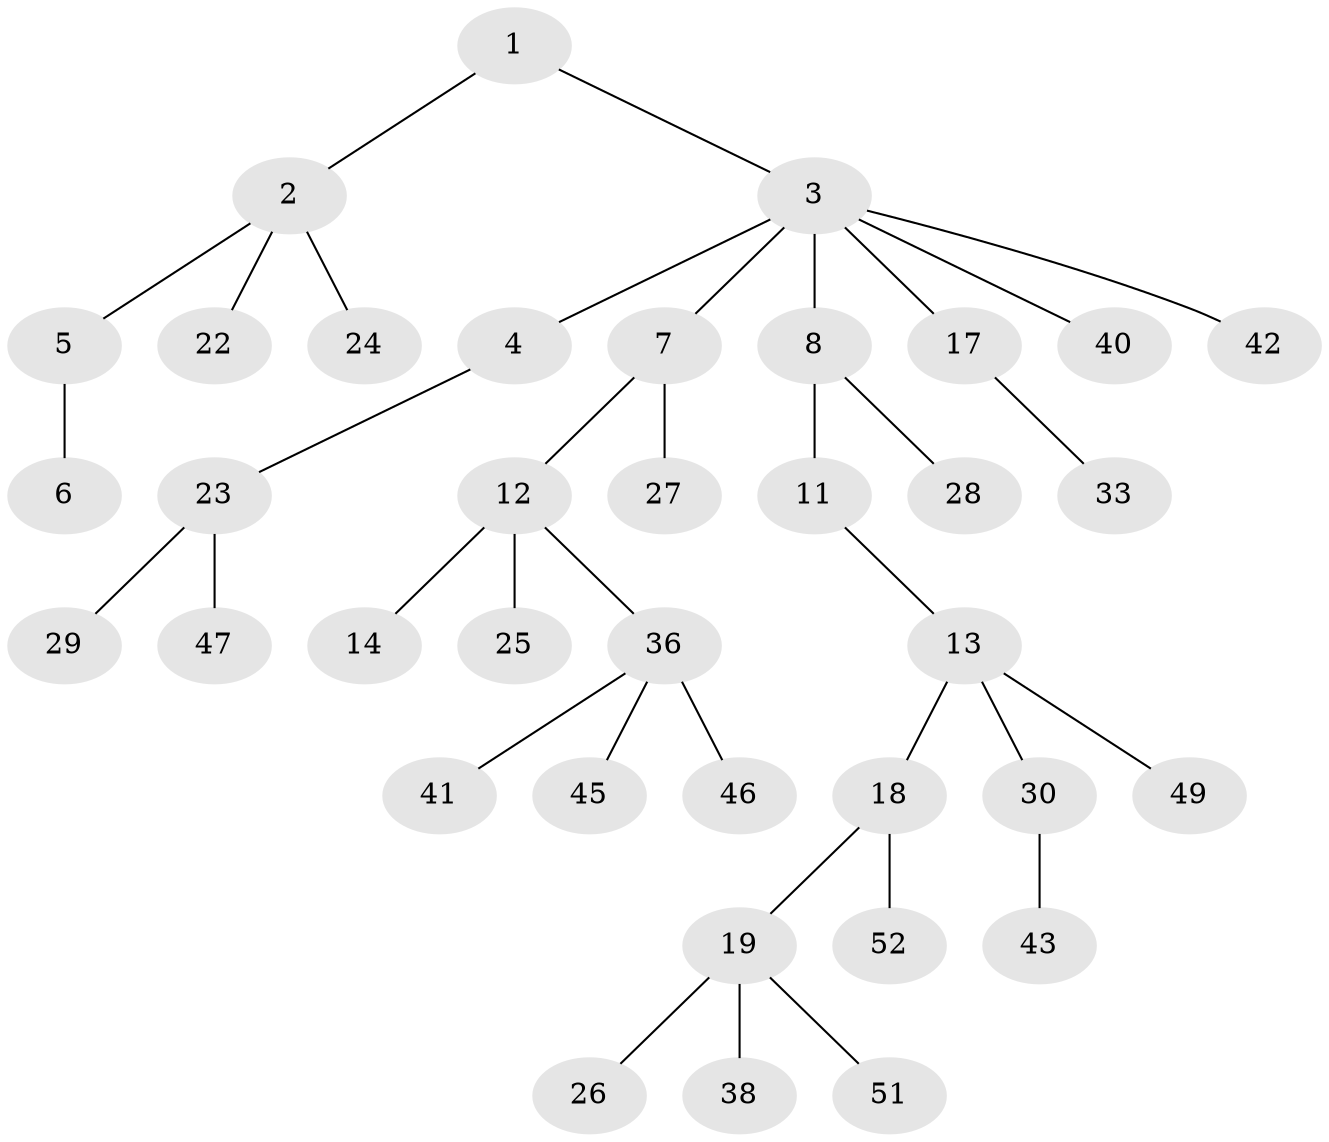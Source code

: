 // original degree distribution, {2: 0.2777777777777778, 3: 0.12962962962962962, 8: 0.018518518518518517, 4: 0.07407407407407407, 1: 0.48148148148148145, 5: 0.018518518518518517}
// Generated by graph-tools (version 1.1) at 2025/11/02/27/25 16:11:28]
// undirected, 37 vertices, 36 edges
graph export_dot {
graph [start="1"]
  node [color=gray90,style=filled];
  1;
  2 [super="+21"];
  3 [super="+15"];
  4 [super="+9"];
  5;
  6 [super="+53"];
  7;
  8 [super="+10"];
  11;
  12 [super="+44"];
  13 [super="+16"];
  14;
  17;
  18 [super="+20"];
  19 [super="+32"];
  22 [super="+50"];
  23 [super="+35"];
  24 [super="+34"];
  25 [super="+39"];
  26 [super="+31"];
  27 [super="+48"];
  28;
  29 [super="+54"];
  30;
  33;
  36 [super="+37"];
  38;
  40;
  41;
  42;
  43;
  45;
  46;
  47;
  49;
  51;
  52;
  1 -- 2;
  1 -- 3;
  2 -- 5;
  2 -- 24;
  2 -- 22;
  3 -- 4;
  3 -- 7;
  3 -- 8;
  3 -- 17;
  3 -- 40;
  3 -- 42;
  4 -- 23;
  5 -- 6;
  7 -- 12;
  7 -- 27;
  8 -- 11;
  8 -- 28;
  11 -- 13;
  12 -- 14;
  12 -- 25;
  12 -- 36;
  13 -- 18;
  13 -- 49;
  13 -- 30;
  17 -- 33;
  18 -- 19;
  18 -- 52;
  19 -- 26;
  19 -- 51;
  19 -- 38;
  23 -- 29;
  23 -- 47;
  30 -- 43;
  36 -- 46;
  36 -- 41;
  36 -- 45;
}
